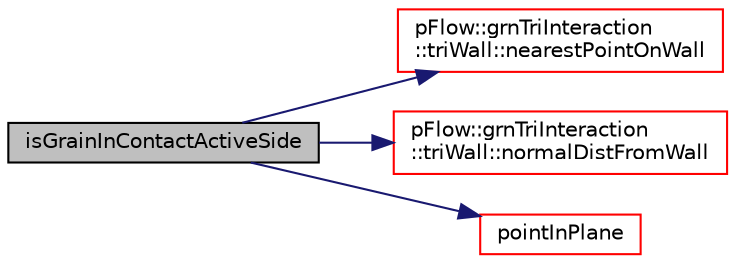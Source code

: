 digraph "isGrainInContactActiveSide"
{
 // LATEX_PDF_SIZE
  edge [fontname="Helvetica",fontsize="10",labelfontname="Helvetica",labelfontsize="10"];
  node [fontname="Helvetica",fontsize="10",shape=record];
  rankdir="LR";
  Node1 [label="isGrainInContactActiveSide",height=0.2,width=0.4,color="black", fillcolor="grey75", style="filled", fontcolor="black",tooltip=" "];
  Node1 -> Node2 [color="midnightblue",fontsize="10",style="solid",fontname="Helvetica"];
  Node2 [label="pFlow::grnTriInteraction\l::triWall::nearestPointOnWall",height=0.2,width=0.4,color="red", fillcolor="white", style="filled",URL="$structpFlow_1_1grnTriInteraction_1_1triWall.html#a9290a304540b21d58d6368b4a486d331",tooltip=" "];
  Node1 -> Node4 [color="midnightblue",fontsize="10",style="solid",fontname="Helvetica"];
  Node4 [label="pFlow::grnTriInteraction\l::triWall::normalDistFromWall",height=0.2,width=0.4,color="red", fillcolor="white", style="filled",URL="$structpFlow_1_1grnTriInteraction_1_1triWall.html#ae81648f19b6bd4ffc0124388911a245e",tooltip=" "];
  Node1 -> Node5 [color="midnightblue",fontsize="10",style="solid",fontname="Helvetica"];
  Node5 [label="pointInPlane",height=0.2,width=0.4,color="red", fillcolor="white", style="filled",URL="$namespacepFlow_1_1grnTriInteraction.html#a2d4275b5eb3d8d7bd22a43b54f2ffbf4",tooltip=" "];
}
